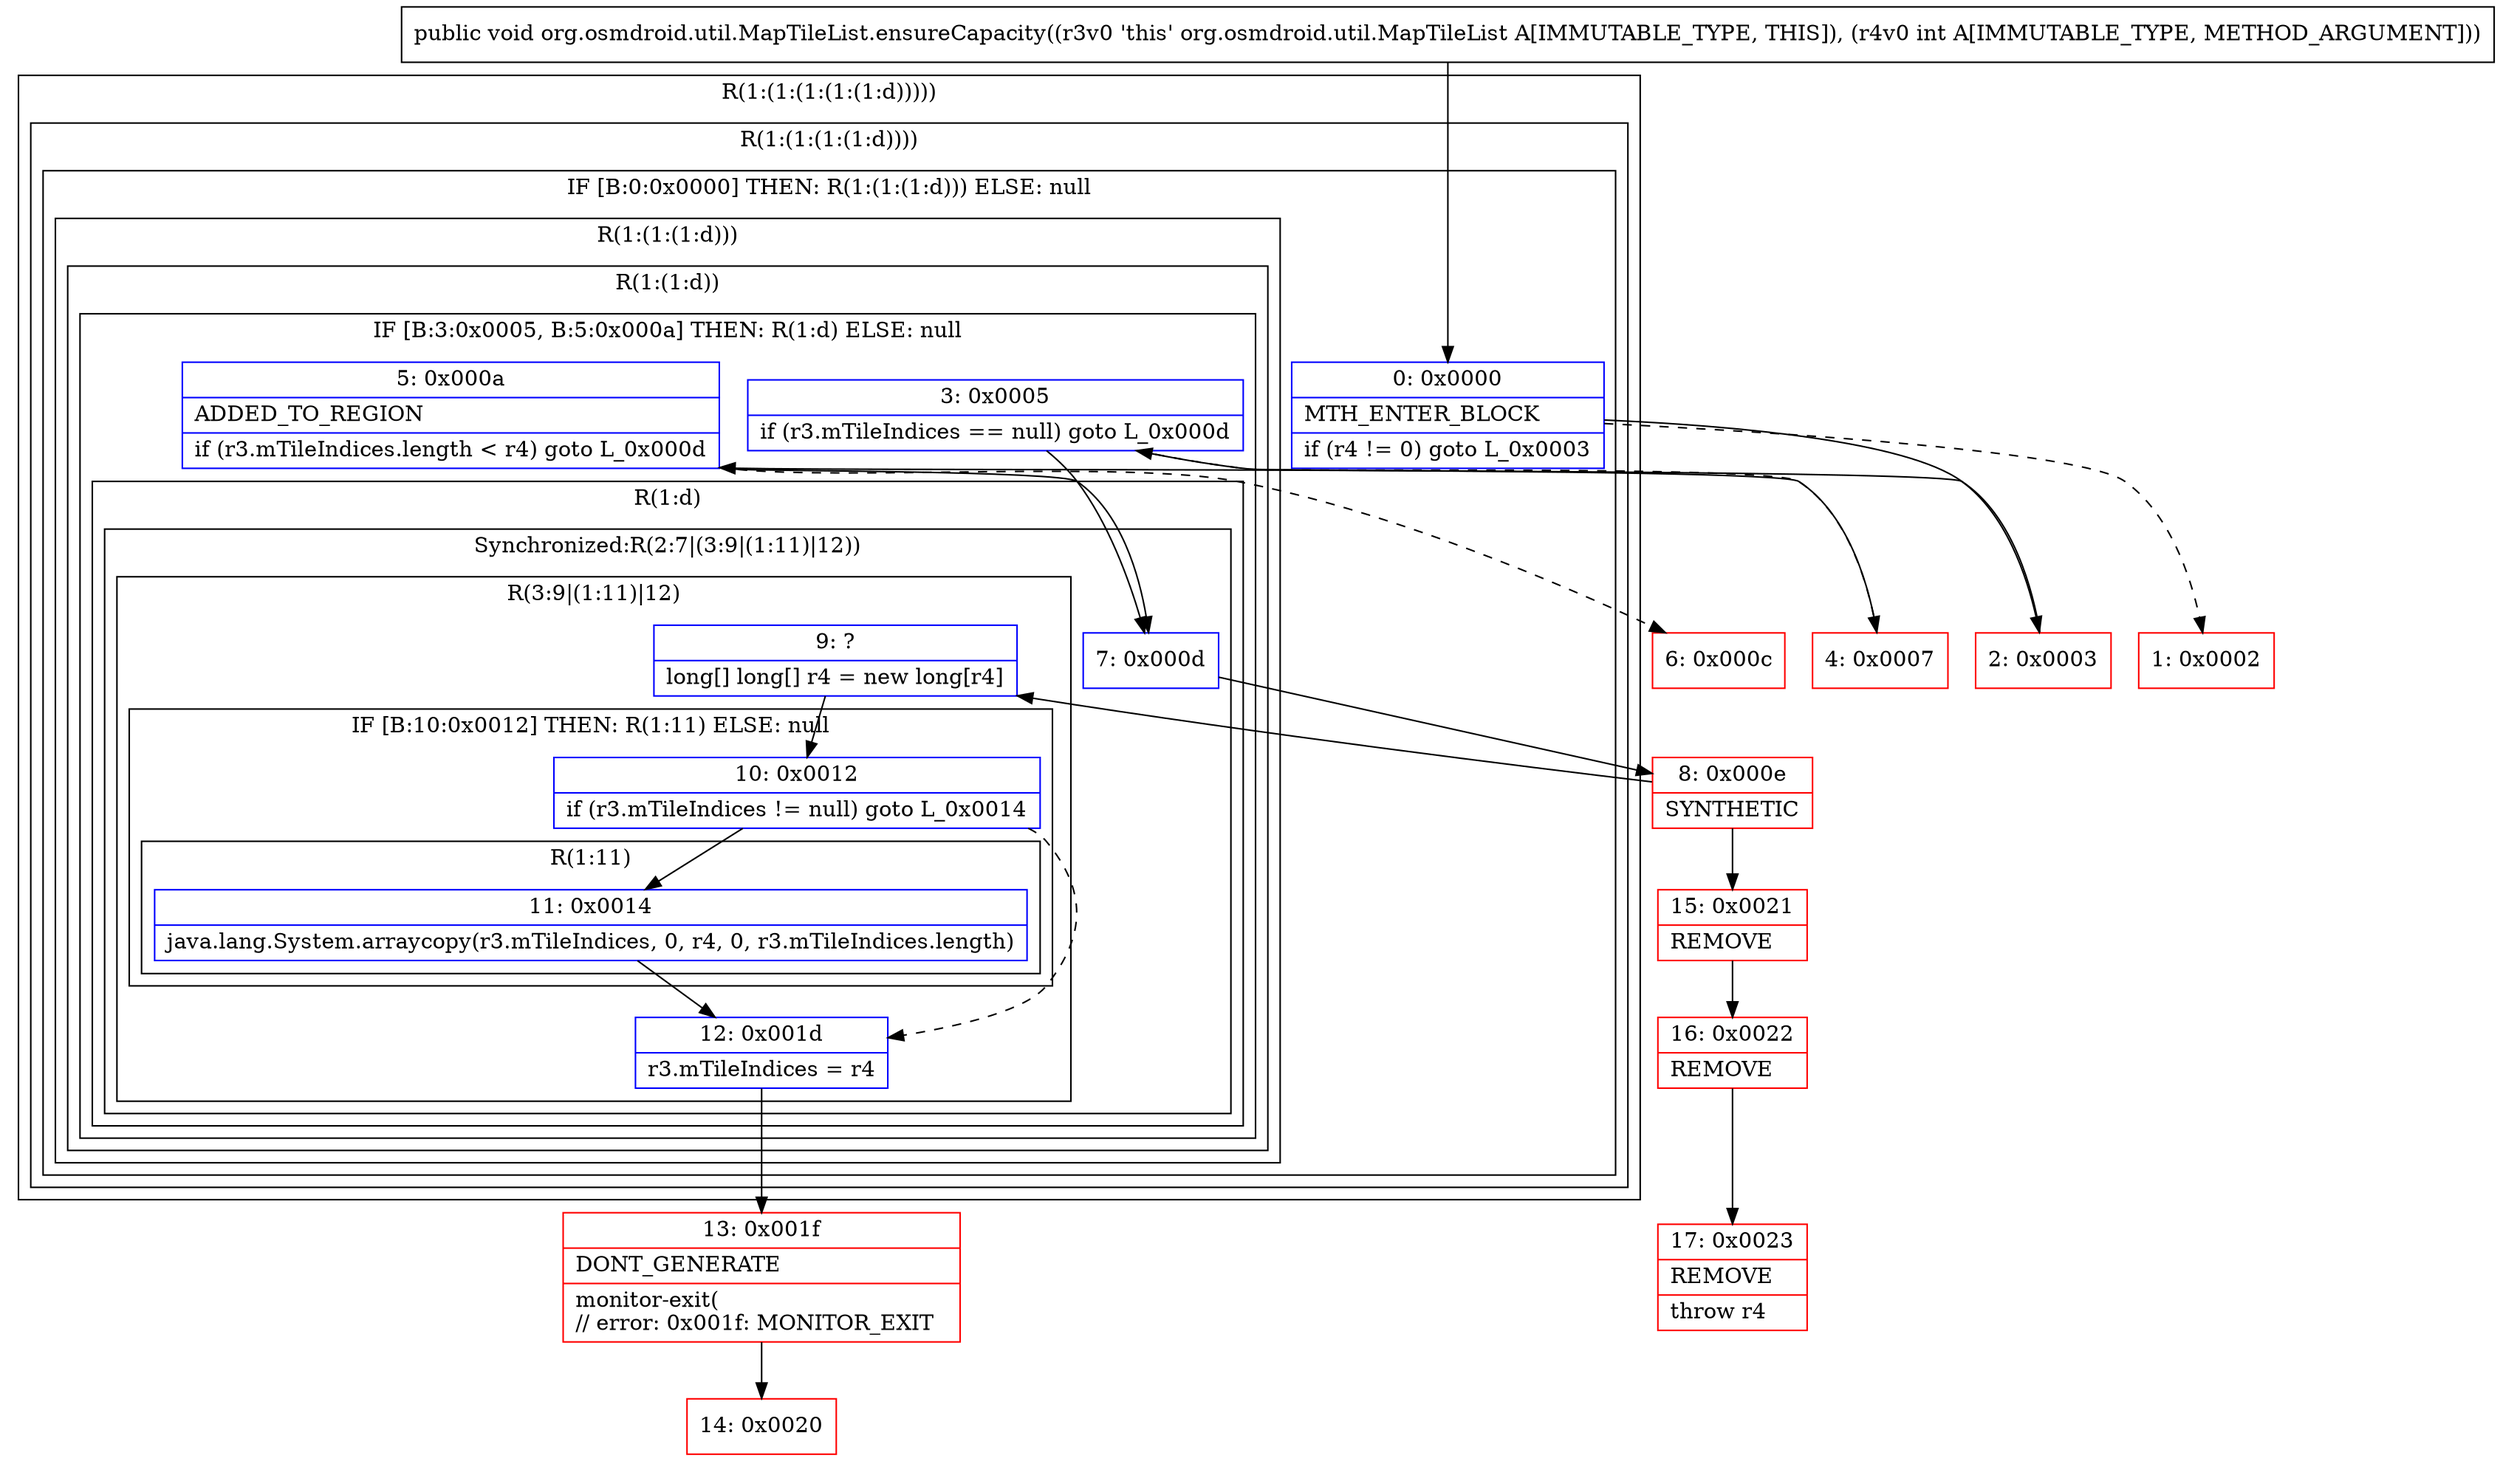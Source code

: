 digraph "CFG fororg.osmdroid.util.MapTileList.ensureCapacity(I)V" {
subgraph cluster_Region_1381086356 {
label = "R(1:(1:(1:(1:(1:d)))))";
node [shape=record,color=blue];
subgraph cluster_Region_725524257 {
label = "R(1:(1:(1:(1:d))))";
node [shape=record,color=blue];
subgraph cluster_IfRegion_1238147565 {
label = "IF [B:0:0x0000] THEN: R(1:(1:(1:d))) ELSE: null";
node [shape=record,color=blue];
Node_0 [shape=record,label="{0\:\ 0x0000|MTH_ENTER_BLOCK\l|if (r4 != 0) goto L_0x0003\l}"];
subgraph cluster_Region_781127234 {
label = "R(1:(1:(1:d)))";
node [shape=record,color=blue];
subgraph cluster_Region_1898314259 {
label = "R(1:(1:d))";
node [shape=record,color=blue];
subgraph cluster_IfRegion_775795841 {
label = "IF [B:3:0x0005, B:5:0x000a] THEN: R(1:d) ELSE: null";
node [shape=record,color=blue];
Node_3 [shape=record,label="{3\:\ 0x0005|if (r3.mTileIndices == null) goto L_0x000d\l}"];
Node_5 [shape=record,label="{5\:\ 0x000a|ADDED_TO_REGION\l|if (r3.mTileIndices.length \< r4) goto L_0x000d\l}"];
subgraph cluster_Region_38976354 {
label = "R(1:d)";
node [shape=record,color=blue];
subgraph cluster_SynchronizedRegion_1417234548 {
label = "Synchronized:R(2:7|(3:9|(1:11)|12))";
node [shape=record,color=blue];
Node_7 [shape=record,label="{7\:\ 0x000d}"];
subgraph cluster_Region_619214442 {
label = "R(3:9|(1:11)|12)";
node [shape=record,color=blue];
Node_9 [shape=record,label="{9\:\ ?|long[] long[] r4 = new long[r4]\l}"];
subgraph cluster_IfRegion_173200778 {
label = "IF [B:10:0x0012] THEN: R(1:11) ELSE: null";
node [shape=record,color=blue];
Node_10 [shape=record,label="{10\:\ 0x0012|if (r3.mTileIndices != null) goto L_0x0014\l}"];
subgraph cluster_Region_1973792568 {
label = "R(1:11)";
node [shape=record,color=blue];
Node_11 [shape=record,label="{11\:\ 0x0014|java.lang.System.arraycopy(r3.mTileIndices, 0, r4, 0, r3.mTileIndices.length)\l}"];
}
}
Node_12 [shape=record,label="{12\:\ 0x001d|r3.mTileIndices = r4\l}"];
}
}
}
}
}
}
}
}
}
Node_1 [shape=record,color=red,label="{1\:\ 0x0002}"];
Node_2 [shape=record,color=red,label="{2\:\ 0x0003}"];
Node_4 [shape=record,color=red,label="{4\:\ 0x0007}"];
Node_6 [shape=record,color=red,label="{6\:\ 0x000c}"];
Node_8 [shape=record,color=red,label="{8\:\ 0x000e|SYNTHETIC\l}"];
Node_13 [shape=record,color=red,label="{13\:\ 0x001f|DONT_GENERATE\l|monitor\-exit(\l\/\/ error: 0x001f: MONITOR_EXIT  \l}"];
Node_14 [shape=record,color=red,label="{14\:\ 0x0020}"];
Node_15 [shape=record,color=red,label="{15\:\ 0x0021|REMOVE\l}"];
Node_16 [shape=record,color=red,label="{16\:\ 0x0022|REMOVE\l}"];
Node_17 [shape=record,color=red,label="{17\:\ 0x0023|REMOVE\l|throw r4\l}"];
MethodNode[shape=record,label="{public void org.osmdroid.util.MapTileList.ensureCapacity((r3v0 'this' org.osmdroid.util.MapTileList A[IMMUTABLE_TYPE, THIS]), (r4v0 int A[IMMUTABLE_TYPE, METHOD_ARGUMENT])) }"];
MethodNode -> Node_0;
Node_0 -> Node_1[style=dashed];
Node_0 -> Node_2;
Node_3 -> Node_4[style=dashed];
Node_3 -> Node_7;
Node_5 -> Node_6[style=dashed];
Node_5 -> Node_7;
Node_7 -> Node_8;
Node_9 -> Node_10;
Node_10 -> Node_11;
Node_10 -> Node_12[style=dashed];
Node_11 -> Node_12;
Node_12 -> Node_13;
Node_2 -> Node_3;
Node_4 -> Node_5;
Node_8 -> Node_9;
Node_8 -> Node_15;
Node_13 -> Node_14;
Node_15 -> Node_16;
Node_16 -> Node_17;
}

